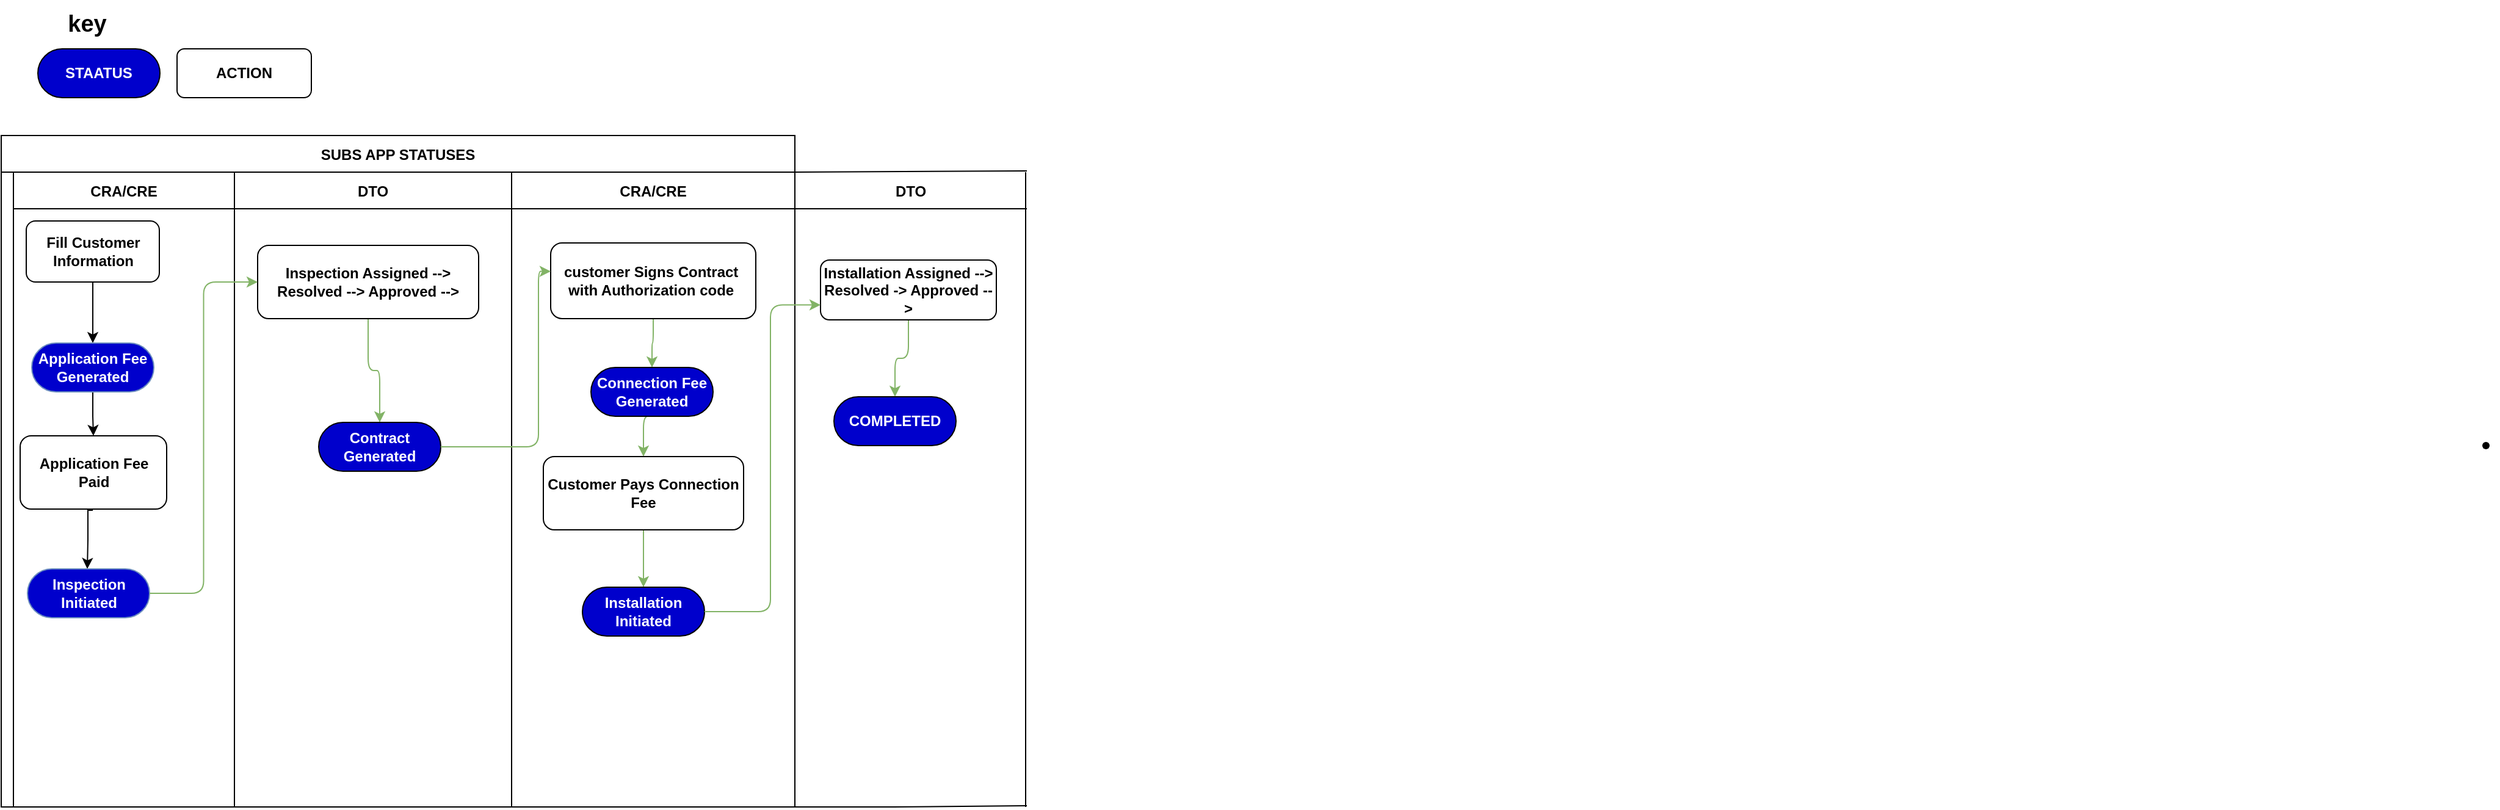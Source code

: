 <mxfile version="21.2.9" type="github">
  <diagram id="kgpKYQtTHZ0yAKxKKP6v" name="Page-1">
    <mxGraphModel dx="2044" dy="711" grid="1" gridSize="10" guides="1" tooltips="1" connect="1" arrows="1" fold="1" page="1" pageScale="1" pageWidth="850" pageHeight="1100" math="0" shadow="0">
      <root>
        <mxCell id="0" />
        <mxCell id="1" parent="0" />
        <mxCell id="3nuBFxr9cyL0pnOWT2aG-1" value="SUBS APP STATUSES" style="shape=table;childLayout=tableLayout;startSize=30;collapsible=0;recursiveResize=0;expand=0;fillColor=none;fontStyle=1" parent="1" vertex="1">
          <mxGeometry x="-840" y="111" width="650" height="550" as="geometry" />
        </mxCell>
        <mxCell id="3nuBFxr9cyL0pnOWT2aG-3" value="" style="shape=tableRow;horizontal=0;swimlaneHead=0;swimlaneBody=0;top=0;left=0;bottom=0;right=0;fillColor=none;points=[[0,0.5],[1,0.5]];portConstraint=eastwest;startSize=10;collapsible=0;recursiveResize=0;expand=0;fontStyle=1;" parent="3nuBFxr9cyL0pnOWT2aG-1" vertex="1">
          <mxGeometry y="30" width="650" height="520" as="geometry" />
        </mxCell>
        <mxCell id="3nuBFxr9cyL0pnOWT2aG-4" value="CRA/CRE" style="swimlane;swimlaneHead=0;swimlaneBody=0;connectable=0;fillColor=none;startSize=30;collapsible=0;recursiveResize=0;expand=0;fontStyle=1;" parent="3nuBFxr9cyL0pnOWT2aG-3" vertex="1">
          <mxGeometry x="10" width="181" height="520" as="geometry">
            <mxRectangle width="181" height="520" as="alternateBounds" />
          </mxGeometry>
        </mxCell>
        <mxCell id="3nuBFxr9cyL0pnOWT2aG-5" style="edgeStyle=orthogonalEdgeStyle;rounded=0;orthogonalLoop=1;jettySize=auto;html=1;exitX=0.5;exitY=1;exitDx=0;exitDy=0;entryX=0.5;entryY=0;entryDx=0;entryDy=0;" parent="3nuBFxr9cyL0pnOWT2aG-4" source="L_UCrQZRqcuQ8gQmLaEm-171" target="L_UCrQZRqcuQ8gQmLaEm-172" edge="1">
          <mxGeometry relative="1" as="geometry">
            <mxPoint x="65" y="100" as="sourcePoint" />
            <mxPoint x="65" y="130" as="targetPoint" />
            <Array as="points" />
          </mxGeometry>
        </mxCell>
        <mxCell id="L_UCrQZRqcuQ8gQmLaEm-30" style="edgeStyle=orthogonalEdgeStyle;rounded=0;orthogonalLoop=1;jettySize=auto;html=1;exitX=0.5;exitY=1;exitDx=0;exitDy=0;" edge="1" parent="3nuBFxr9cyL0pnOWT2aG-4">
          <mxGeometry relative="1" as="geometry">
            <mxPoint x="65" y="270" as="sourcePoint" />
            <mxPoint x="65" y="270" as="targetPoint" />
          </mxGeometry>
        </mxCell>
        <mxCell id="L_UCrQZRqcuQ8gQmLaEm-171" value="&lt;b&gt;Fill Customer Information&lt;/b&gt;" style="rounded=1;whiteSpace=wrap;html=1;" vertex="1" parent="3nuBFxr9cyL0pnOWT2aG-4">
          <mxGeometry x="10.5" y="40" width="109" height="50" as="geometry" />
        </mxCell>
        <mxCell id="L_UCrQZRqcuQ8gQmLaEm-175" style="edgeStyle=orthogonalEdgeStyle;rounded=0;orthogonalLoop=1;jettySize=auto;html=1;exitX=0.5;exitY=1;exitDx=0;exitDy=0;" edge="1" parent="3nuBFxr9cyL0pnOWT2aG-4" source="L_UCrQZRqcuQ8gQmLaEm-172" target="L_UCrQZRqcuQ8gQmLaEm-173">
          <mxGeometry relative="1" as="geometry" />
        </mxCell>
        <mxCell id="L_UCrQZRqcuQ8gQmLaEm-172" value="&lt;font color=&quot;#ffffff&quot;&gt;&lt;b&gt;Application Fee Generated&lt;/b&gt;&lt;/font&gt;" style="rounded=1;whiteSpace=wrap;html=1;arcSize=50;fillColor=#0000CC;strokeColor=#6c8ebf;fillStyle=solid;" vertex="1" parent="3nuBFxr9cyL0pnOWT2aG-4">
          <mxGeometry x="15" y="140" width="100" height="40" as="geometry" />
        </mxCell>
        <mxCell id="L_UCrQZRqcuQ8gQmLaEm-177" style="edgeStyle=orthogonalEdgeStyle;rounded=0;orthogonalLoop=1;jettySize=auto;html=1;exitX=0.5;exitY=1;exitDx=0;exitDy=0;entryX=0.5;entryY=0;entryDx=0;entryDy=0;" edge="1" parent="3nuBFxr9cyL0pnOWT2aG-4">
          <mxGeometry relative="1" as="geometry">
            <mxPoint x="64.5" y="276" as="sourcePoint" />
            <mxPoint x="60.5" y="325" as="targetPoint" />
            <Array as="points">
              <mxPoint x="65" y="277" />
              <mxPoint x="61" y="277" />
              <mxPoint x="61" y="301" />
            </Array>
          </mxGeometry>
        </mxCell>
        <mxCell id="L_UCrQZRqcuQ8gQmLaEm-173" value="&lt;b&gt;Application Fee Paid&lt;/b&gt;" style="rounded=1;whiteSpace=wrap;html=1;" vertex="1" parent="3nuBFxr9cyL0pnOWT2aG-4">
          <mxGeometry x="5.5" y="216" width="120" height="60" as="geometry" />
        </mxCell>
        <mxCell id="L_UCrQZRqcuQ8gQmLaEm-176" value="&lt;font color=&quot;#ffffff&quot;&gt;&lt;b&gt;Inspection Initiated&lt;/b&gt;&lt;/font&gt;" style="rounded=1;whiteSpace=wrap;html=1;arcSize=50;fillColor=#0000CC;strokeColor=#6c8ebf;fillStyle=solid;" vertex="1" parent="3nuBFxr9cyL0pnOWT2aG-4">
          <mxGeometry x="11.5" y="325" width="100" height="40" as="geometry" />
        </mxCell>
        <mxCell id="3nuBFxr9cyL0pnOWT2aG-8" value="DTO" style="swimlane;swimlaneHead=0;swimlaneBody=0;connectable=0;fillColor=none;startSize=30;collapsible=0;recursiveResize=0;expand=0;fontStyle=1;" parent="3nuBFxr9cyL0pnOWT2aG-3" vertex="1">
          <mxGeometry x="191" width="227" height="520" as="geometry">
            <mxRectangle width="227" height="520" as="alternateBounds" />
          </mxGeometry>
        </mxCell>
        <mxCell id="L_UCrQZRqcuQ8gQmLaEm-64" style="edgeStyle=orthogonalEdgeStyle;rounded=1;orthogonalLoop=1;jettySize=auto;html=1;exitX=0.5;exitY=1;exitDx=0;exitDy=0;entryX=0.5;entryY=0;entryDx=0;entryDy=0;fillColor=#d5e8d4;strokeColor=#82b366;" edge="1" parent="3nuBFxr9cyL0pnOWT2aG-8" source="L_UCrQZRqcuQ8gQmLaEm-39" target="L_UCrQZRqcuQ8gQmLaEm-40">
          <mxGeometry relative="1" as="geometry" />
        </mxCell>
        <mxCell id="L_UCrQZRqcuQ8gQmLaEm-39" value="&lt;b&gt;Inspection Assigned --&amp;gt; Resolved --&amp;gt; Approved --&amp;gt;&lt;/b&gt;" style="rounded=1;whiteSpace=wrap;html=1;" vertex="1" parent="3nuBFxr9cyL0pnOWT2aG-8">
          <mxGeometry x="19" y="60" width="181" height="60" as="geometry" />
        </mxCell>
        <mxCell id="L_UCrQZRqcuQ8gQmLaEm-40" value="&lt;font color=&quot;#ffffff&quot;&gt;&lt;b&gt;Contract Generated&lt;/b&gt;&lt;/font&gt;" style="rounded=1;whiteSpace=wrap;html=1;arcSize=50;fillColor=#0000CC;" vertex="1" parent="3nuBFxr9cyL0pnOWT2aG-8">
          <mxGeometry x="69" y="205" width="100" height="40" as="geometry" />
        </mxCell>
        <mxCell id="3nuBFxr9cyL0pnOWT2aG-11" value="CRA/CRE" style="swimlane;swimlaneHead=0;swimlaneBody=0;connectable=0;fillColor=none;startSize=30;collapsible=0;recursiveResize=0;expand=0;fontStyle=1;" parent="3nuBFxr9cyL0pnOWT2aG-3" vertex="1">
          <mxGeometry x="418" width="232" height="520" as="geometry">
            <mxRectangle width="232" height="520" as="alternateBounds" />
          </mxGeometry>
        </mxCell>
        <mxCell id="L_UCrQZRqcuQ8gQmLaEm-180" style="edgeStyle=orthogonalEdgeStyle;rounded=1;orthogonalLoop=1;jettySize=auto;html=1;exitX=0.5;exitY=1;exitDx=0;exitDy=0;entryX=0.5;entryY=0;entryDx=0;entryDy=0;fillColor=#d5e8d4;strokeColor=#82b366;" edge="1" parent="3nuBFxr9cyL0pnOWT2aG-11" source="L_UCrQZRqcuQ8gQmLaEm-41" target="L_UCrQZRqcuQ8gQmLaEm-63">
          <mxGeometry relative="1" as="geometry" />
        </mxCell>
        <mxCell id="L_UCrQZRqcuQ8gQmLaEm-41" value="&lt;b&gt;customer Signs Contract&amp;nbsp; with Authorization code&amp;nbsp;&lt;/b&gt;" style="rounded=1;whiteSpace=wrap;html=1;" vertex="1" parent="3nuBFxr9cyL0pnOWT2aG-11">
          <mxGeometry x="32" y="58" width="168" height="62" as="geometry" />
        </mxCell>
        <mxCell id="L_UCrQZRqcuQ8gQmLaEm-181" style="edgeStyle=orthogonalEdgeStyle;rounded=1;orthogonalLoop=1;jettySize=auto;html=1;exitX=0.5;exitY=1;exitDx=0;exitDy=0;entryX=0.5;entryY=0;entryDx=0;entryDy=0;fillColor=#d5e8d4;strokeColor=#82b366;" edge="1" parent="3nuBFxr9cyL0pnOWT2aG-11" source="L_UCrQZRqcuQ8gQmLaEm-63" target="L_UCrQZRqcuQ8gQmLaEm-65">
          <mxGeometry relative="1" as="geometry" />
        </mxCell>
        <mxCell id="L_UCrQZRqcuQ8gQmLaEm-63" value="&lt;font color=&quot;#ffffff&quot;&gt;&lt;b&gt;Connection Fee Generated&lt;/b&gt;&lt;/font&gt;" style="rounded=1;whiteSpace=wrap;html=1;arcSize=50;fillColor=#0000CC;" vertex="1" parent="3nuBFxr9cyL0pnOWT2aG-11">
          <mxGeometry x="65" y="160" width="100" height="40" as="geometry" />
        </mxCell>
        <mxCell id="L_UCrQZRqcuQ8gQmLaEm-182" style="edgeStyle=orthogonalEdgeStyle;rounded=1;orthogonalLoop=1;jettySize=auto;html=1;exitX=0.5;exitY=1;exitDx=0;exitDy=0;entryX=0.5;entryY=0;entryDx=0;entryDy=0;fillColor=#d5e8d4;strokeColor=#82b366;" edge="1" parent="3nuBFxr9cyL0pnOWT2aG-11" source="L_UCrQZRqcuQ8gQmLaEm-65" target="L_UCrQZRqcuQ8gQmLaEm-66">
          <mxGeometry relative="1" as="geometry" />
        </mxCell>
        <mxCell id="L_UCrQZRqcuQ8gQmLaEm-65" value="&lt;b&gt;Customer Pays Connection Fee&lt;/b&gt;" style="rounded=1;whiteSpace=wrap;html=1;" vertex="1" parent="3nuBFxr9cyL0pnOWT2aG-11">
          <mxGeometry x="26" y="233" width="164" height="60" as="geometry" />
        </mxCell>
        <mxCell id="L_UCrQZRqcuQ8gQmLaEm-66" value="&lt;font color=&quot;#ffffff&quot;&gt;&lt;b&gt;Installation Initiated&lt;/b&gt;&lt;/font&gt;" style="rounded=1;whiteSpace=wrap;html=1;arcSize=50;fillColor=#0000CC;glass=0;" vertex="1" parent="3nuBFxr9cyL0pnOWT2aG-11">
          <mxGeometry x="58" y="340" width="100" height="40" as="geometry" />
        </mxCell>
        <mxCell id="L_UCrQZRqcuQ8gQmLaEm-179" style="edgeStyle=orthogonalEdgeStyle;rounded=1;orthogonalLoop=1;jettySize=auto;html=1;exitX=1;exitY=0.5;exitDx=0;exitDy=0;entryX=0;entryY=0.375;entryDx=0;entryDy=0;entryPerimeter=0;fillColor=#d5e8d4;strokeColor=#82b366;" edge="1" parent="3nuBFxr9cyL0pnOWT2aG-3" source="L_UCrQZRqcuQ8gQmLaEm-40" target="L_UCrQZRqcuQ8gQmLaEm-41">
          <mxGeometry relative="1" as="geometry">
            <Array as="points">
              <mxPoint x="440" y="225" />
              <mxPoint x="440" y="81" />
            </Array>
          </mxGeometry>
        </mxCell>
        <mxCell id="L_UCrQZRqcuQ8gQmLaEm-189" style="edgeStyle=orthogonalEdgeStyle;rounded=1;orthogonalLoop=1;jettySize=auto;html=1;exitX=1;exitY=0.5;exitDx=0;exitDy=0;entryX=0;entryY=0.5;entryDx=0;entryDy=0;fillColor=#d5e8d4;strokeColor=#82b366;" edge="1" parent="3nuBFxr9cyL0pnOWT2aG-3" source="L_UCrQZRqcuQ8gQmLaEm-176" target="L_UCrQZRqcuQ8gQmLaEm-39">
          <mxGeometry relative="1" as="geometry" />
        </mxCell>
        <mxCell id="L_UCrQZRqcuQ8gQmLaEm-126" value="" style="shape=waypoint;sketch=0;size=6;pointerEvents=1;points=[];fillColor=none;resizable=0;rotatable=0;perimeter=centerPerimeter;snapToPoint=1;startSize=40;fontStyle=1;" vertex="1" parent="1">
          <mxGeometry x="1185" y="355" width="20" height="20" as="geometry" />
        </mxCell>
        <mxCell id="L_UCrQZRqcuQ8gQmLaEm-162" value="DTO" style="swimlane;swimlaneHead=0;swimlaneBody=0;connectable=0;fillColor=none;startSize=30;collapsible=0;recursiveResize=0;expand=0;fontStyle=1;" vertex="1" parent="1">
          <mxGeometry x="-190" y="141" width="190" height="510" as="geometry">
            <mxRectangle width="300" height="510" as="alternateBounds" />
          </mxGeometry>
        </mxCell>
        <mxCell id="L_UCrQZRqcuQ8gQmLaEm-184" style="edgeStyle=orthogonalEdgeStyle;rounded=1;orthogonalLoop=1;jettySize=auto;html=1;exitX=0.5;exitY=1;exitDx=0;exitDy=0;entryX=0.5;entryY=0;entryDx=0;entryDy=0;fillColor=#d5e8d4;strokeColor=#82b366;" edge="1" parent="L_UCrQZRqcuQ8gQmLaEm-162" source="L_UCrQZRqcuQ8gQmLaEm-163" target="L_UCrQZRqcuQ8gQmLaEm-164">
          <mxGeometry relative="1" as="geometry" />
        </mxCell>
        <mxCell id="L_UCrQZRqcuQ8gQmLaEm-163" value="&lt;b&gt;Installation Assigned --&amp;gt; Resolved -&amp;gt; Approved --&amp;gt;&lt;/b&gt;" style="rounded=1;whiteSpace=wrap;html=1;" vertex="1" parent="L_UCrQZRqcuQ8gQmLaEm-162">
          <mxGeometry x="21" y="72" width="144" height="49" as="geometry" />
        </mxCell>
        <mxCell id="L_UCrQZRqcuQ8gQmLaEm-164" value="&lt;b&gt;&lt;font color=&quot;#ffffff&quot;&gt;COMPLETED&lt;/font&gt;&lt;/b&gt;" style="rounded=1;whiteSpace=wrap;html=1;arcSize=50;fillColor=#0000CC;" vertex="1" parent="L_UCrQZRqcuQ8gQmLaEm-162">
          <mxGeometry x="32" y="184" width="100" height="40" as="geometry" />
        </mxCell>
        <mxCell id="L_UCrQZRqcuQ8gQmLaEm-169" value="" style="endArrow=none;html=1;rounded=0;" edge="1" parent="L_UCrQZRqcuQ8gQmLaEm-162">
          <mxGeometry width="50" height="50" relative="1" as="geometry">
            <mxPoint x="189" y="520" as="sourcePoint" />
            <mxPoint x="189" as="targetPoint" />
          </mxGeometry>
        </mxCell>
        <mxCell id="L_UCrQZRqcuQ8gQmLaEm-167" value="" style="endArrow=none;html=1;rounded=0;" edge="1" parent="1">
          <mxGeometry width="50" height="50" relative="1" as="geometry">
            <mxPoint x="-191" y="141" as="sourcePoint" />
            <mxPoint y="140" as="targetPoint" />
            <Array as="points">
              <mxPoint x="-191" y="141" />
            </Array>
          </mxGeometry>
        </mxCell>
        <mxCell id="L_UCrQZRqcuQ8gQmLaEm-170" value="" style="endArrow=none;html=1;rounded=0;" edge="1" parent="1">
          <mxGeometry width="50" height="50" relative="1" as="geometry">
            <mxPoint y="660" as="sourcePoint" />
            <mxPoint x="-190" y="661" as="targetPoint" />
            <Array as="points">
              <mxPoint x="-109" y="661" />
            </Array>
          </mxGeometry>
        </mxCell>
        <mxCell id="L_UCrQZRqcuQ8gQmLaEm-183" style="edgeStyle=orthogonalEdgeStyle;rounded=1;orthogonalLoop=1;jettySize=auto;html=1;exitX=1;exitY=0.5;exitDx=0;exitDy=0;entryX=0;entryY=0.75;entryDx=0;entryDy=0;fillColor=#d5e8d4;strokeColor=#82b366;" edge="1" parent="1" source="L_UCrQZRqcuQ8gQmLaEm-66" target="L_UCrQZRqcuQ8gQmLaEm-163">
          <mxGeometry relative="1" as="geometry">
            <Array as="points">
              <mxPoint x="-210" y="501" />
              <mxPoint x="-210" y="250" />
            </Array>
          </mxGeometry>
        </mxCell>
        <mxCell id="L_UCrQZRqcuQ8gQmLaEm-185" value="&lt;font color=&quot;#ffffff&quot;&gt;&lt;b&gt;STAATUS&lt;/b&gt;&lt;/font&gt;" style="rounded=1;whiteSpace=wrap;html=1;arcSize=50;fillColor=#0000CC;" vertex="1" parent="1">
          <mxGeometry x="-810" y="40" width="100" height="40" as="geometry" />
        </mxCell>
        <mxCell id="L_UCrQZRqcuQ8gQmLaEm-186" value="&lt;b&gt;ACTION&lt;/b&gt;" style="rounded=1;whiteSpace=wrap;html=1;" vertex="1" parent="1">
          <mxGeometry x="-696" y="40" width="110" height="40" as="geometry" />
        </mxCell>
        <mxCell id="L_UCrQZRqcuQ8gQmLaEm-187" value="&lt;b style=&quot;font-size: 19px;&quot;&gt;key&lt;/b&gt;" style="text;html=1;align=center;verticalAlign=middle;resizable=0;points=[];autosize=1;strokeColor=none;fillColor=none;fontSize=19;" vertex="1" parent="1">
          <mxGeometry x="-800" width="60" height="40" as="geometry" />
        </mxCell>
      </root>
    </mxGraphModel>
  </diagram>
</mxfile>

